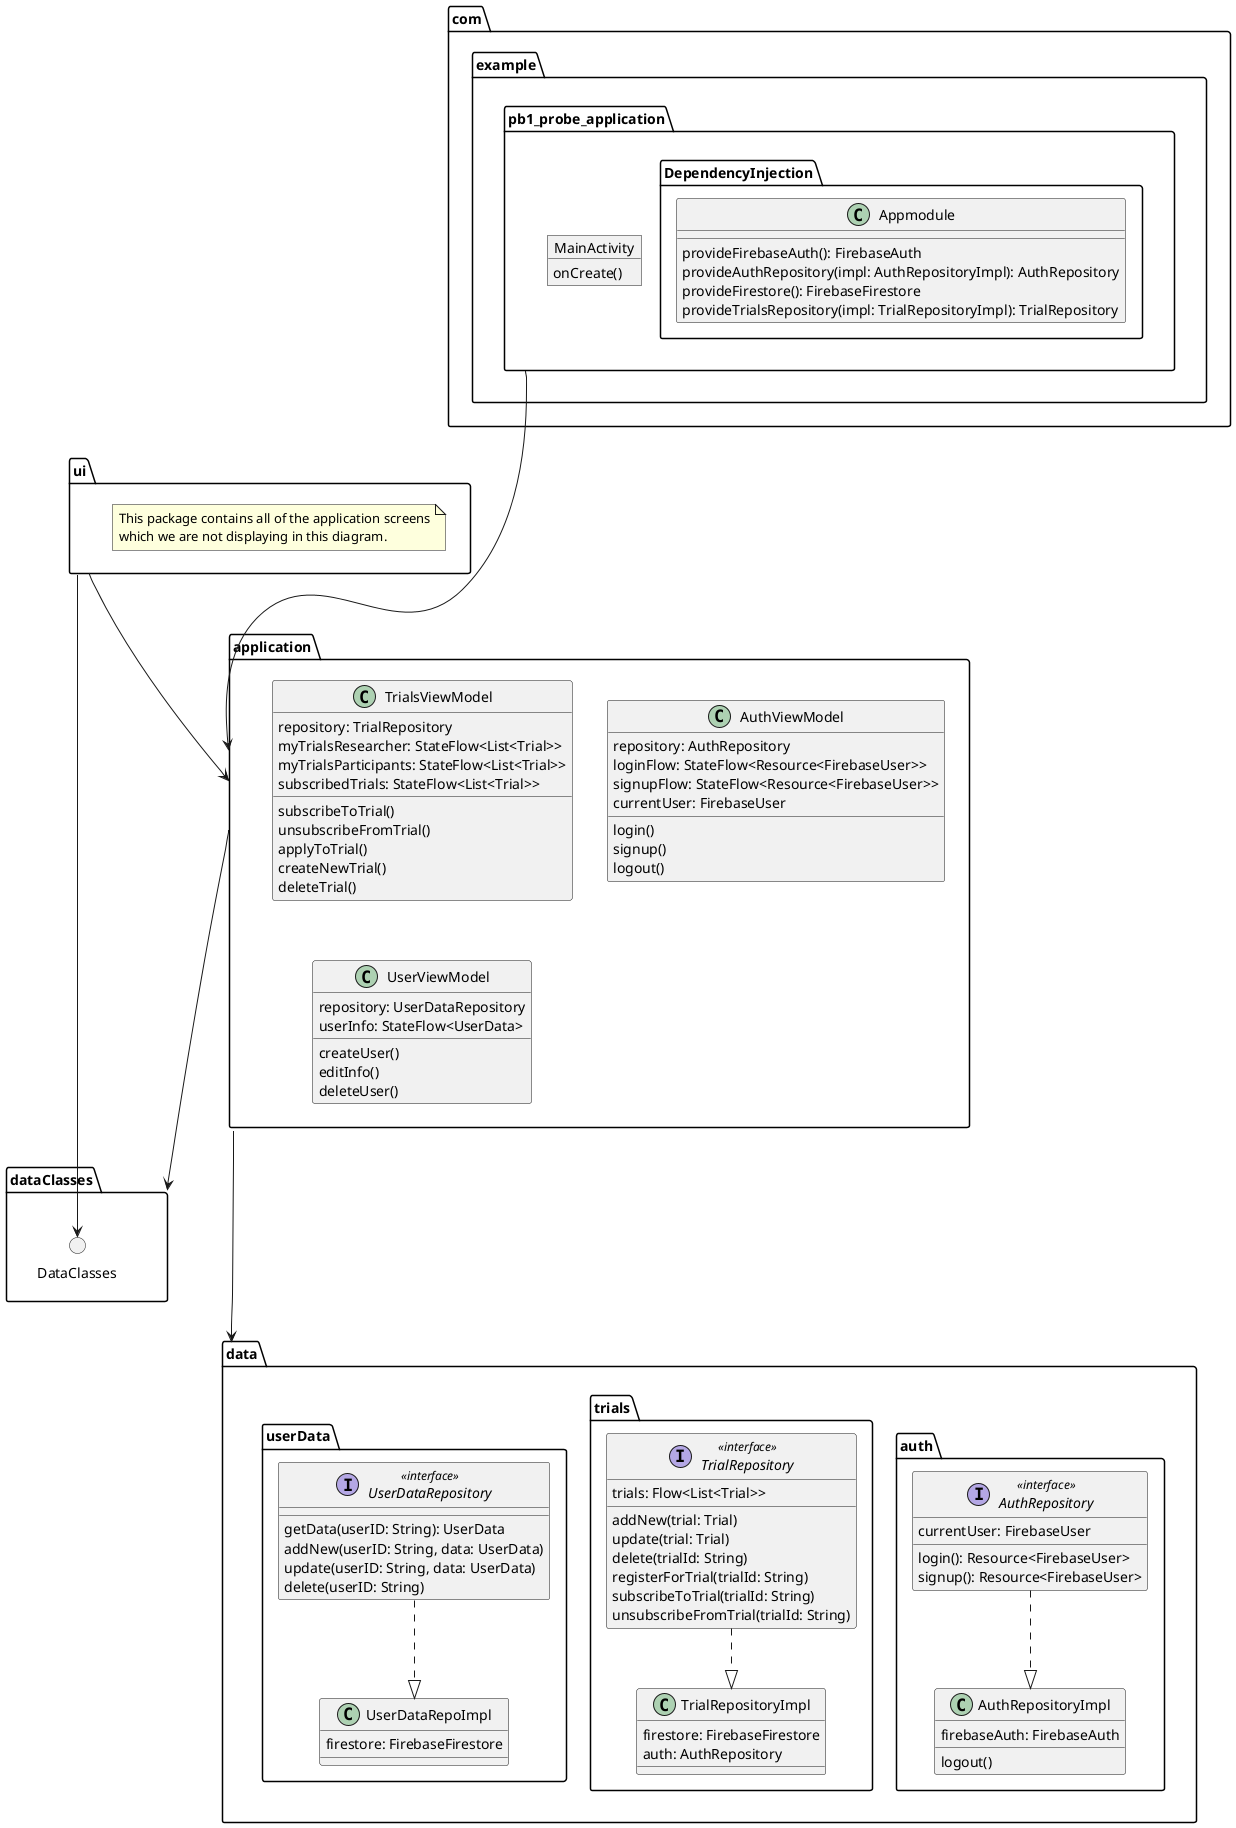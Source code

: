 @startuml
'https://plantuml.com/class-diagram

package application {
    class TrialsViewModel {
        repository: TrialRepository
        myTrialsResearcher: StateFlow<List<Trial>>
        myTrialsParticipants: StateFlow<List<Trial>>
        subscribedTrials: StateFlow<List<Trial>>

        subscribeToTrial()
        unsubscribeFromTrial()
        applyToTrial()
        createNewTrial()
        deleteTrial()
    }

    class AuthViewModel {
        repository: AuthRepository
        loginFlow: StateFlow<Resource<FirebaseUser>>
        signupFlow: StateFlow<Resource<FirebaseUser>>
        currentUser: FirebaseUser
        login()
        signup()
        logout()
    }

    class UserViewModel {
        repository: UserDataRepository
        userInfo: StateFlow<UserData>
        createUser()
        editInfo()
        deleteUser()

    }
}


package data {

    package auth {

        interface AuthRepository <<interface>> {
            currentUser: FirebaseUser
            login(): Resource<FirebaseUser>
            signup(): Resource<FirebaseUser>
        }

        class AuthRepositoryImpl {
            firebaseAuth: FirebaseAuth
            logout()
        }

    }

    package trials {
        interface TrialRepository <<interface>> {
            trials: Flow<List<Trial>>

            addNew(trial: Trial)
            update(trial: Trial)
            delete(trialId: String)
            registerForTrial(trialId: String)
            subscribeToTrial(trialId: String)
            unsubscribeFromTrial(trialId: String)
        }

        class TrialRepositoryImpl {
            firestore: FirebaseFirestore
            auth: AuthRepository
        }

    }

    package userData {
        interface UserDataRepository <<interface>> {
            getData(userID: String): UserData
            addNew(userID: String, data: UserData)
            update(userID: String, data: UserData)
            delete(userID: String)
        }

        class UserDataRepoImpl {
            firestore: FirebaseFirestore
        }

    }
}

package ui {
    note "This package contains all of the application screens\nwhich we are not displaying in this diagram." as note
}

package com.example.pb1_probe_application {
    object MainActivity {
        onCreate()
    }

    package DependencyInjection {
        class Appmodule {
            provideFirebaseAuth(): FirebaseAuth
            provideAuthRepository(impl: AuthRepositoryImpl): AuthRepository
            provideFirestore(): FirebaseFirestore
            provideTrialsRepository(impl: TrialRepositoryImpl): TrialRepository
        }
    }
}

package dataClasses {
    () DataClasses
}

'packages
com.example.pb1_probe_application ----> application
application ---d-> data
ui ---d> application
ui -----> DataClasses
application -> dataClasses

'data package
AuthRepository ..|> AuthRepositoryImpl
TrialRepository ..|> TrialRepositoryImpl
UserDataRepository ..|> UserDataRepoImpl





@enduml